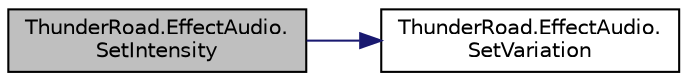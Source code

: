digraph "ThunderRoad.EffectAudio.SetIntensity"
{
 // LATEX_PDF_SIZE
  edge [fontname="Helvetica",fontsize="10",labelfontname="Helvetica",labelfontsize="10"];
  node [fontname="Helvetica",fontsize="10",shape=record];
  rankdir="LR";
  Node1 [label="ThunderRoad.EffectAudio.\lSetIntensity",height=0.2,width=0.4,color="black", fillcolor="grey75", style="filled", fontcolor="black",tooltip="Sets the intensity."];
  Node1 -> Node2 [color="midnightblue",fontsize="10",style="solid",fontname="Helvetica"];
  Node2 [label="ThunderRoad.EffectAudio.\lSetVariation",height=0.2,width=0.4,color="black", fillcolor="white", style="filled",URL="$class_thunder_road_1_1_effect_audio.html#a86ec45bfcff88a5fe923c439fe438d79",tooltip="Sets the variation."];
}
